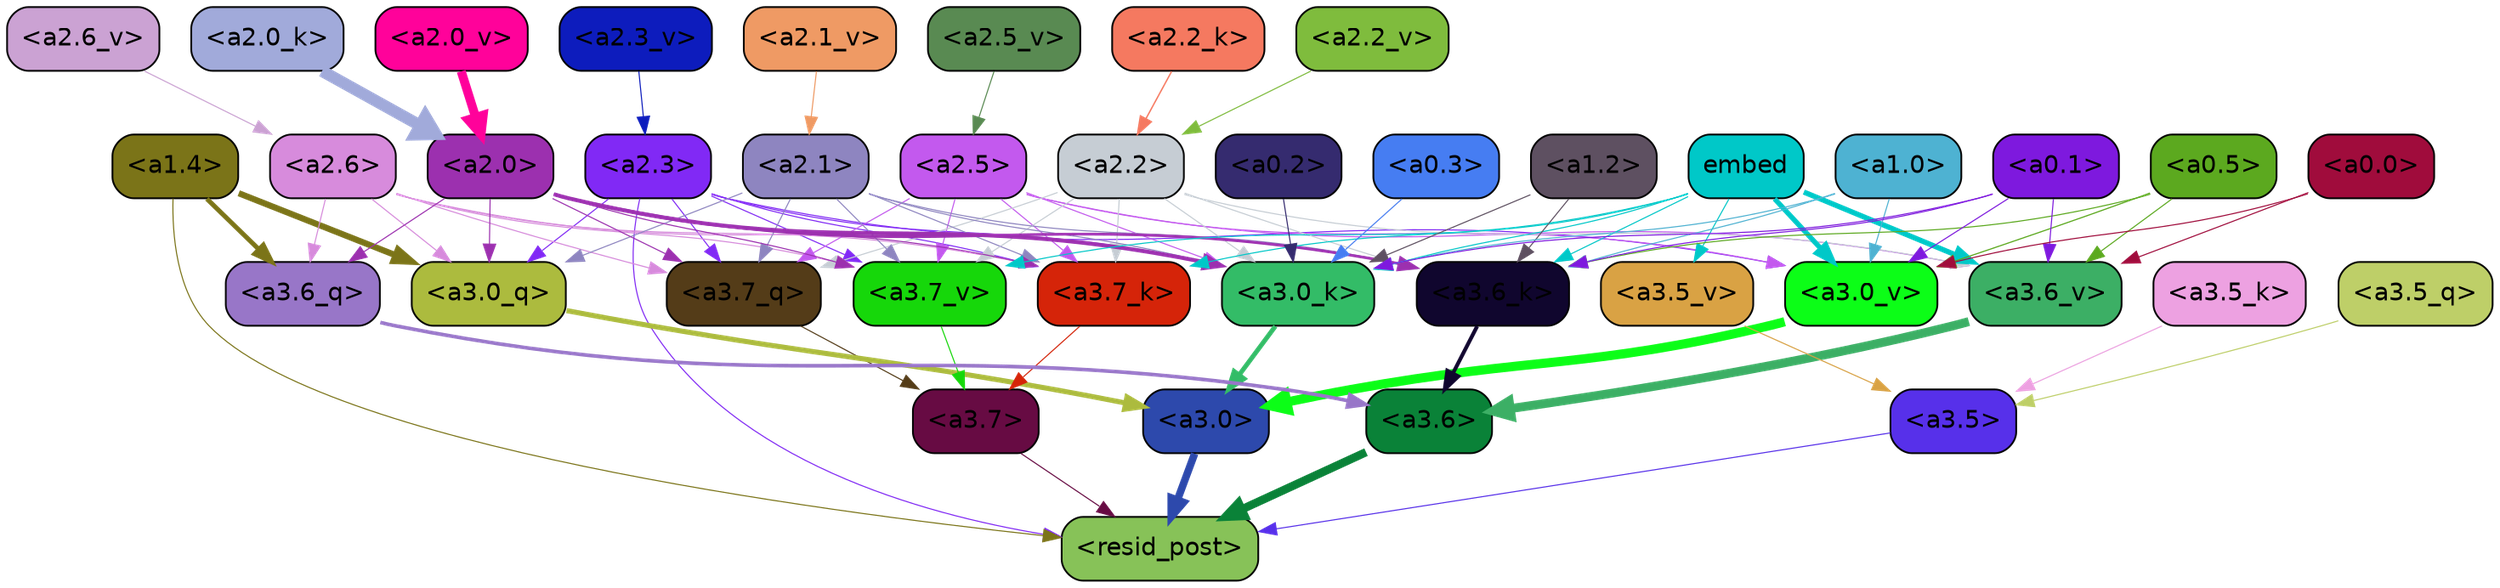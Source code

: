 strict digraph "" {
	graph [bgcolor=transparent,
		layout=dot,
		overlap=false,
		splines=true
	];
	"<a3.7>"	[color=black,
		fillcolor="#670b43",
		fontname=Helvetica,
		shape=box,
		style="filled, rounded"];
	"<resid_post>"	[color=black,
		fillcolor="#87c258",
		fontname=Helvetica,
		shape=box,
		style="filled, rounded"];
	"<a3.7>" -> "<resid_post>"	[color="#670b43",
		penwidth=0.6];
	"<a3.6>"	[color=black,
		fillcolor="#0a8238",
		fontname=Helvetica,
		shape=box,
		style="filled, rounded"];
	"<a3.6>" -> "<resid_post>"	[color="#0a8238",
		penwidth=4.670643210411072];
	"<a3.5>"	[color=black,
		fillcolor="#5730ea",
		fontname=Helvetica,
		shape=box,
		style="filled, rounded"];
	"<a3.5>" -> "<resid_post>"	[color="#5730ea",
		penwidth=0.6];
	"<a3.0>"	[color=black,
		fillcolor="#2d49ac",
		fontname=Helvetica,
		shape=box,
		style="filled, rounded"];
	"<a3.0>" -> "<resid_post>"	[color="#2d49ac",
		penwidth=4.246885180473328];
	"<a2.3>"	[color=black,
		fillcolor="#8129f5",
		fontname=Helvetica,
		shape=box,
		style="filled, rounded"];
	"<a2.3>" -> "<resid_post>"	[color="#8129f5",
		penwidth=0.6];
	"<a3.7_q>"	[color=black,
		fillcolor="#543c18",
		fontname=Helvetica,
		shape=box,
		style="filled, rounded"];
	"<a2.3>" -> "<a3.7_q>"	[color="#8129f5",
		penwidth=0.6];
	"<a3.0_q>"	[color=black,
		fillcolor="#acbb3e",
		fontname=Helvetica,
		shape=box,
		style="filled, rounded"];
	"<a2.3>" -> "<a3.0_q>"	[color="#8129f5",
		penwidth=0.6];
	"<a3.7_k>"	[color=black,
		fillcolor="#d52409",
		fontname=Helvetica,
		shape=box,
		style="filled, rounded"];
	"<a2.3>" -> "<a3.7_k>"	[color="#8129f5",
		penwidth=0.6];
	"<a3.0_k>"	[color=black,
		fillcolor="#33bc67",
		fontname=Helvetica,
		shape=box,
		style="filled, rounded"];
	"<a2.3>" -> "<a3.0_k>"	[color="#8129f5",
		penwidth=0.6];
	"<a3.7_v>"	[color=black,
		fillcolor="#16d70a",
		fontname=Helvetica,
		shape=box,
		style="filled, rounded"];
	"<a2.3>" -> "<a3.7_v>"	[color="#8129f5",
		penwidth=0.6];
	"<a3.0_v>"	[color=black,
		fillcolor="#0cfe17",
		fontname=Helvetica,
		shape=box,
		style="filled, rounded"];
	"<a2.3>" -> "<a3.0_v>"	[color="#8129f5",
		penwidth=0.6];
	"<a1.4>"	[color=black,
		fillcolor="#7b7418",
		fontname=Helvetica,
		shape=box,
		style="filled, rounded"];
	"<a1.4>" -> "<resid_post>"	[color="#7b7418",
		penwidth=0.6];
	"<a3.6_q>"	[color=black,
		fillcolor="#9876c8",
		fontname=Helvetica,
		shape=box,
		style="filled, rounded"];
	"<a1.4>" -> "<a3.6_q>"	[color="#7b7418",
		penwidth=2.6487714648246765];
	"<a1.4>" -> "<a3.0_q>"	[color="#7b7418",
		penwidth=3.477886103093624];
	"<a3.7_q>" -> "<a3.7>"	[color="#543c18",
		penwidth=0.6];
	"<a3.6_q>" -> "<a3.6>"	[color="#9876c8",
		penwidth=2.03758105635643];
	"<a3.5_q>"	[color=black,
		fillcolor="#becf68",
		fontname=Helvetica,
		shape=box,
		style="filled, rounded"];
	"<a3.5_q>" -> "<a3.5>"	[color="#becf68",
		penwidth=0.6];
	"<a3.0_q>" -> "<a3.0>"	[color="#acbb3e",
		penwidth=2.8638100624084473];
	"<a3.7_k>" -> "<a3.7>"	[color="#d52409",
		penwidth=0.6];
	"<a3.6_k>"	[color=black,
		fillcolor="#10062e",
		fontname=Helvetica,
		shape=box,
		style="filled, rounded"];
	"<a3.6_k>" -> "<a3.6>"	[color="#10062e",
		penwidth=2.174198240041733];
	"<a3.5_k>"	[color=black,
		fillcolor="#eda1e1",
		fontname=Helvetica,
		shape=box,
		style="filled, rounded"];
	"<a3.5_k>" -> "<a3.5>"	[color="#eda1e1",
		penwidth=0.6];
	"<a3.0_k>" -> "<a3.0>"	[color="#33bc67",
		penwidth=2.6274144649505615];
	"<a3.7_v>" -> "<a3.7>"	[color="#16d70a",
		penwidth=0.6];
	"<a3.6_v>"	[color=black,
		fillcolor="#3caf65",
		fontname=Helvetica,
		shape=box,
		style="filled, rounded"];
	"<a3.6_v>" -> "<a3.6>"	[color="#3caf65",
		penwidth=5.002329230308533];
	"<a3.5_v>"	[color=black,
		fillcolor="#d9a244",
		fontname=Helvetica,
		shape=box,
		style="filled, rounded"];
	"<a3.5_v>" -> "<a3.5>"	[color="#d9a244",
		penwidth=0.6];
	"<a3.0_v>" -> "<a3.0>"	[color="#0cfe17",
		penwidth=5.188832879066467];
	"<a2.6>"	[color=black,
		fillcolor="#d78bdc",
		fontname=Helvetica,
		shape=box,
		style="filled, rounded"];
	"<a2.6>" -> "<a3.7_q>"	[color="#d78bdc",
		penwidth=0.6];
	"<a2.6>" -> "<a3.6_q>"	[color="#d78bdc",
		penwidth=0.6];
	"<a2.6>" -> "<a3.0_q>"	[color="#d78bdc",
		penwidth=0.6];
	"<a2.6>" -> "<a3.7_k>"	[color="#d78bdc",
		penwidth=0.6];
	"<a2.6>" -> "<a3.0_k>"	[color="#d78bdc",
		penwidth=0.6];
	"<a2.6>" -> "<a3.7_v>"	[color="#d78bdc",
		penwidth=0.6];
	"<a2.5>"	[color=black,
		fillcolor="#c359ee",
		fontname=Helvetica,
		shape=box,
		style="filled, rounded"];
	"<a2.5>" -> "<a3.7_q>"	[color="#c359ee",
		penwidth=0.6];
	"<a2.5>" -> "<a3.7_k>"	[color="#c359ee",
		penwidth=0.6];
	"<a2.5>" -> "<a3.0_k>"	[color="#c359ee",
		penwidth=0.6];
	"<a2.5>" -> "<a3.7_v>"	[color="#c359ee",
		penwidth=0.6];
	"<a2.5>" -> "<a3.6_v>"	[color="#c359ee",
		penwidth=0.6];
	"<a2.5>" -> "<a3.0_v>"	[color="#c359ee",
		penwidth=0.6];
	"<a2.2>"	[color=black,
		fillcolor="#c6cdd4",
		fontname=Helvetica,
		shape=box,
		style="filled, rounded"];
	"<a2.2>" -> "<a3.7_q>"	[color="#c6cdd4",
		penwidth=0.6];
	"<a2.2>" -> "<a3.7_k>"	[color="#c6cdd4",
		penwidth=0.6];
	"<a2.2>" -> "<a3.6_k>"	[color="#c6cdd4",
		penwidth=0.6];
	"<a2.2>" -> "<a3.0_k>"	[color="#c6cdd4",
		penwidth=0.6];
	"<a2.2>" -> "<a3.7_v>"	[color="#c6cdd4",
		penwidth=0.6];
	"<a2.2>" -> "<a3.6_v>"	[color="#c6cdd4",
		penwidth=0.6];
	"<a2.1>"	[color=black,
		fillcolor="#8e85c0",
		fontname=Helvetica,
		shape=box,
		style="filled, rounded"];
	"<a2.1>" -> "<a3.7_q>"	[color="#8e85c0",
		penwidth=0.6];
	"<a2.1>" -> "<a3.0_q>"	[color="#8e85c0",
		penwidth=0.6];
	"<a2.1>" -> "<a3.7_k>"	[color="#8e85c0",
		penwidth=0.6];
	"<a2.1>" -> "<a3.6_k>"	[color="#8e85c0",
		penwidth=0.6];
	"<a2.1>" -> "<a3.0_k>"	[color="#8e85c0",
		penwidth=0.6];
	"<a2.1>" -> "<a3.7_v>"	[color="#8e85c0",
		penwidth=0.6];
	"<a2.0>"	[color=black,
		fillcolor="#9c30af",
		fontname=Helvetica,
		shape=box,
		style="filled, rounded"];
	"<a2.0>" -> "<a3.7_q>"	[color="#9c30af",
		penwidth=0.6];
	"<a2.0>" -> "<a3.6_q>"	[color="#9c30af",
		penwidth=0.6];
	"<a2.0>" -> "<a3.0_q>"	[color="#9c30af",
		penwidth=0.6];
	"<a2.0>" -> "<a3.7_k>"	[color="#9c30af",
		penwidth=0.6];
	"<a2.0>" -> "<a3.6_k>"	[color="#9c30af",
		penwidth=1.5417278409004211];
	"<a2.0>" -> "<a3.0_k>"	[color="#9c30af",
		penwidth=2.23091459274292];
	"<a2.0>" -> "<a3.7_v>"	[color="#9c30af",
		penwidth=0.6];
	embed	[color=black,
		fillcolor="#00c8c8",
		fontname=Helvetica,
		shape=box,
		style="filled, rounded"];
	embed -> "<a3.7_k>"	[color="#00c8c8",
		penwidth=0.6];
	embed -> "<a3.6_k>"	[color="#00c8c8",
		penwidth=0.6];
	embed -> "<a3.0_k>"	[color="#00c8c8",
		penwidth=0.6];
	embed -> "<a3.7_v>"	[color="#00c8c8",
		penwidth=0.6];
	embed -> "<a3.6_v>"	[color="#00c8c8",
		penwidth=2.9511587619781494];
	embed -> "<a3.5_v>"	[color="#00c8c8",
		penwidth=0.6];
	embed -> "<a3.0_v>"	[color="#00c8c8",
		penwidth=2.8577730655670166];
	"<a1.2>"	[color=black,
		fillcolor="#5e5061",
		fontname=Helvetica,
		shape=box,
		style="filled, rounded"];
	"<a1.2>" -> "<a3.6_k>"	[color="#5e5061",
		penwidth=0.6];
	"<a1.2>" -> "<a3.0_k>"	[color="#5e5061",
		penwidth=0.6];
	"<a1.0>"	[color=black,
		fillcolor="#4eb2d2",
		fontname=Helvetica,
		shape=box,
		style="filled, rounded"];
	"<a1.0>" -> "<a3.6_k>"	[color="#4eb2d2",
		penwidth=0.6];
	"<a1.0>" -> "<a3.0_k>"	[color="#4eb2d2",
		penwidth=0.6];
	"<a1.0>" -> "<a3.0_v>"	[color="#4eb2d2",
		penwidth=0.6];
	"<a0.5>"	[color=black,
		fillcolor="#5ca91f",
		fontname=Helvetica,
		shape=box,
		style="filled, rounded"];
	"<a0.5>" -> "<a3.6_k>"	[color="#5ca91f",
		penwidth=0.6];
	"<a0.5>" -> "<a3.6_v>"	[color="#5ca91f",
		penwidth=0.6];
	"<a0.5>" -> "<a3.0_v>"	[color="#5ca91f",
		penwidth=0.6446345448493958];
	"<a0.1>"	[color=black,
		fillcolor="#7e19de",
		fontname=Helvetica,
		shape=box,
		style="filled, rounded"];
	"<a0.1>" -> "<a3.6_k>"	[color="#7e19de",
		penwidth=0.6];
	"<a0.1>" -> "<a3.0_k>"	[color="#7e19de",
		penwidth=0.6];
	"<a0.1>" -> "<a3.6_v>"	[color="#7e19de",
		penwidth=0.6];
	"<a0.1>" -> "<a3.0_v>"	[color="#7e19de",
		penwidth=0.6];
	"<a0.3>"	[color=black,
		fillcolor="#467df2",
		fontname=Helvetica,
		shape=box,
		style="filled, rounded"];
	"<a0.3>" -> "<a3.0_k>"	[color="#467df2",
		penwidth=0.6];
	"<a0.2>"	[color=black,
		fillcolor="#352b6f",
		fontname=Helvetica,
		shape=box,
		style="filled, rounded"];
	"<a0.2>" -> "<a3.0_k>"	[color="#352b6f",
		penwidth=0.6];
	"<a0.0>"	[color=black,
		fillcolor="#a00c3c",
		fontname=Helvetica,
		shape=box,
		style="filled, rounded"];
	"<a0.0>" -> "<a3.6_v>"	[color="#a00c3c",
		penwidth=0.6];
	"<a0.0>" -> "<a3.0_v>"	[color="#a00c3c",
		penwidth=0.6];
	"<a2.2_k>"	[color=black,
		fillcolor="#f57960",
		fontname=Helvetica,
		shape=box,
		style="filled, rounded"];
	"<a2.2_k>" -> "<a2.2>"	[color="#f57960",
		penwidth=0.7811911106109619];
	"<a2.0_k>"	[color=black,
		fillcolor="#a1aada",
		fontname=Helvetica,
		shape=box,
		style="filled, rounded"];
	"<a2.0_k>" -> "<a2.0>"	[color="#a1aada",
		penwidth=6.657835483551025];
	"<a2.6_v>"	[color=black,
		fillcolor="#cba2d3",
		fontname=Helvetica,
		shape=box,
		style="filled, rounded"];
	"<a2.6_v>" -> "<a2.6>"	[color="#cba2d3",
		penwidth=0.6];
	"<a2.5_v>"	[color=black,
		fillcolor="#598a52",
		fontname=Helvetica,
		shape=box,
		style="filled, rounded"];
	"<a2.5_v>" -> "<a2.5>"	[color="#598a52",
		penwidth=0.6];
	"<a2.3_v>"	[color=black,
		fillcolor="#0d1cbd",
		fontname=Helvetica,
		shape=box,
		style="filled, rounded"];
	"<a2.3_v>" -> "<a2.3>"	[color="#0d1cbd",
		penwidth=0.6];
	"<a2.2_v>"	[color=black,
		fillcolor="#7fbc3d",
		fontname=Helvetica,
		shape=box,
		style="filled, rounded"];
	"<a2.2_v>" -> "<a2.2>"	[color="#7fbc3d",
		penwidth=0.6];
	"<a2.1_v>"	[color=black,
		fillcolor="#ef9a64",
		fontname=Helvetica,
		shape=box,
		style="filled, rounded"];
	"<a2.1_v>" -> "<a2.1>"	[color="#ef9a64",
		penwidth=0.6];
	"<a2.0_v>"	[color=black,
		fillcolor="#ff029a",
		fontname=Helvetica,
		shape=box,
		style="filled, rounded"];
	"<a2.0_v>" -> "<a2.0>"	[color="#ff029a",
		penwidth=5.070239782333374];
}
